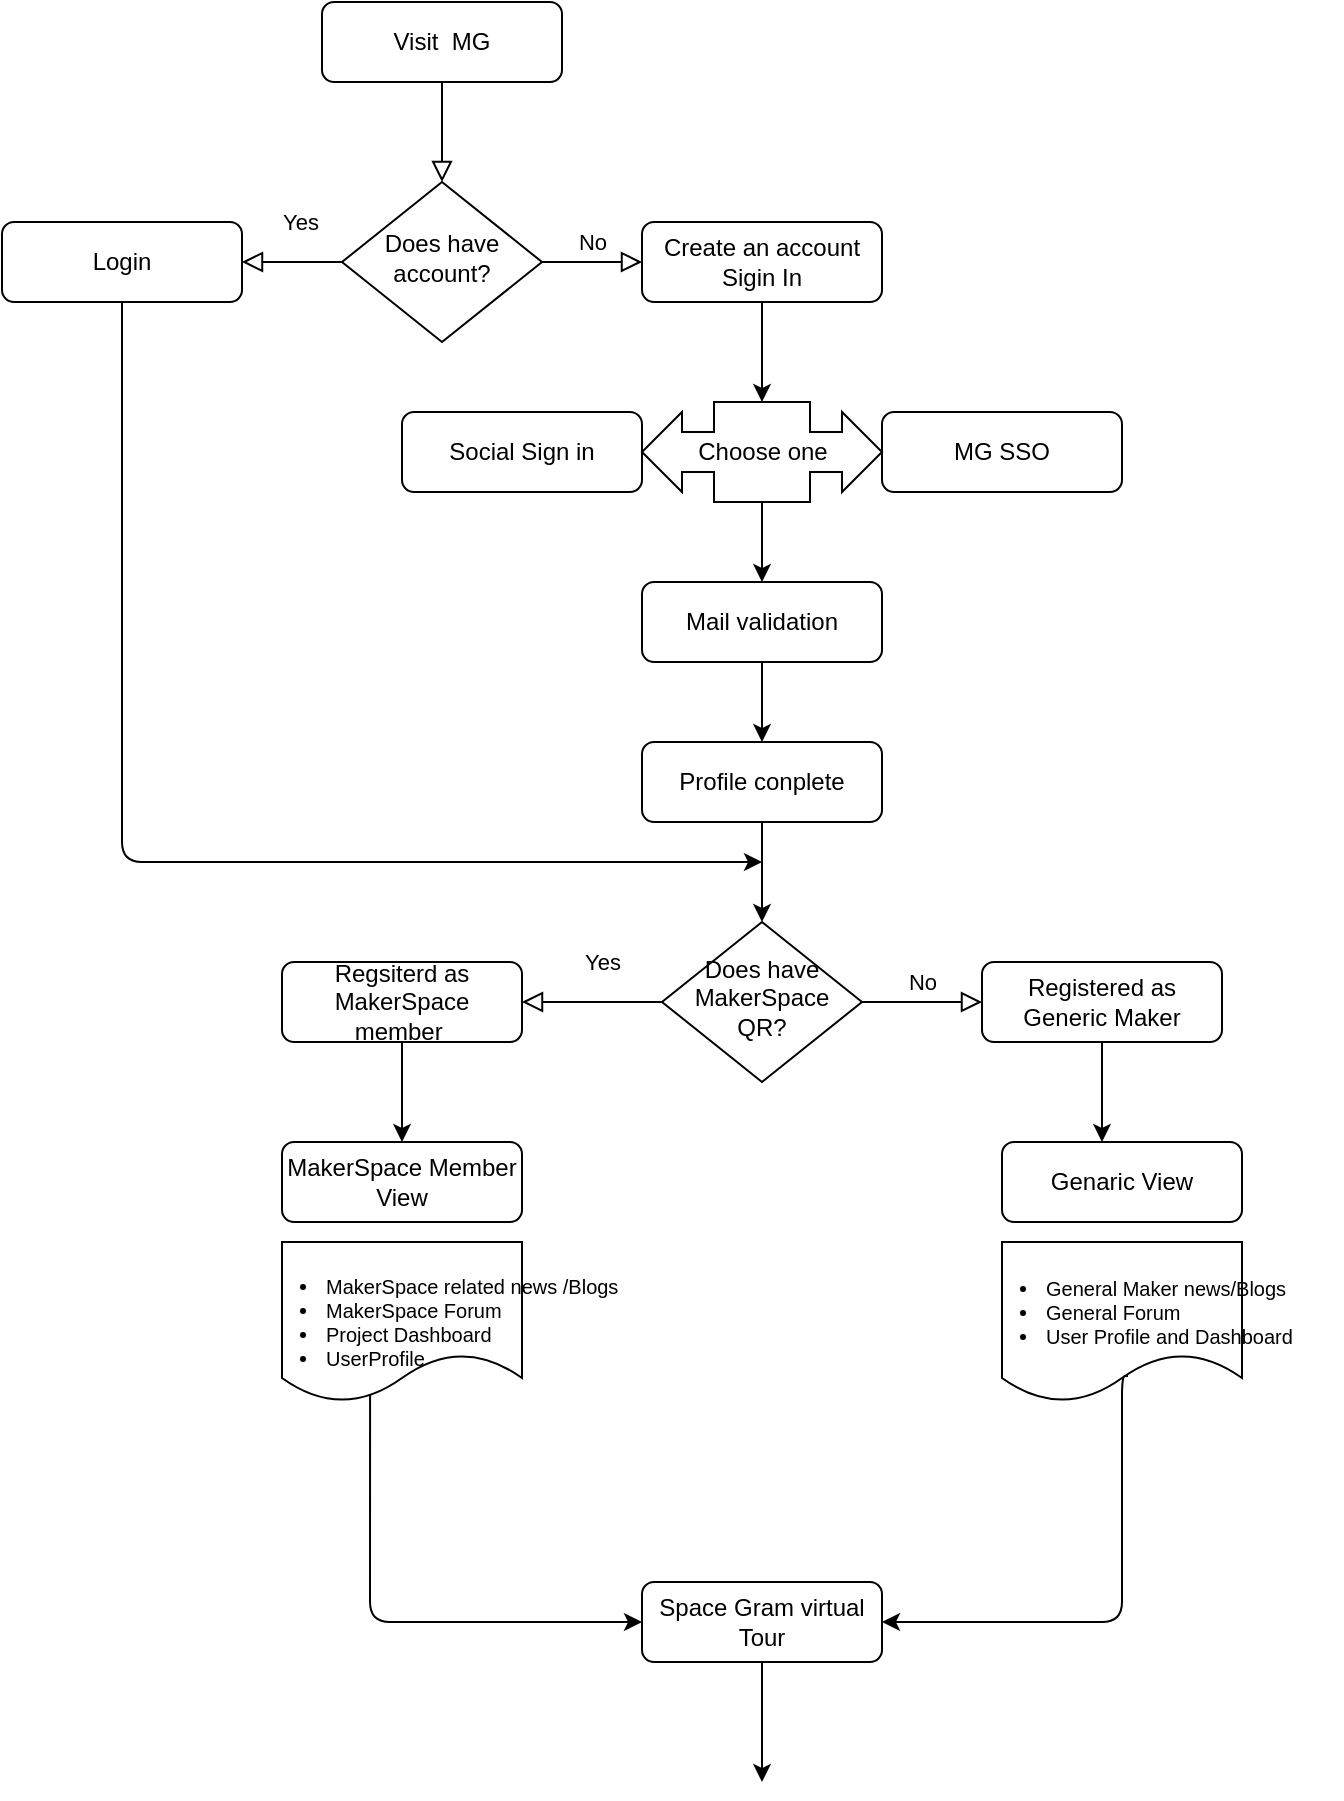 <mxfile version="12.8.4" type="github">
  <diagram id="C5RBs43oDa-KdzZeNtuy" name="Page-1">
    <mxGraphModel dx="854" dy="457" grid="1" gridSize="10" guides="1" tooltips="1" connect="1" arrows="1" fold="1" page="1" pageScale="1" pageWidth="827" pageHeight="1169" math="0" shadow="0">
      <root>
        <mxCell id="WIyWlLk6GJQsqaUBKTNV-0" />
        <mxCell id="WIyWlLk6GJQsqaUBKTNV-1" parent="WIyWlLk6GJQsqaUBKTNV-0" />
        <mxCell id="WIyWlLk6GJQsqaUBKTNV-2" value="" style="rounded=0;html=1;jettySize=auto;orthogonalLoop=1;fontSize=11;endArrow=block;endFill=0;endSize=8;strokeWidth=1;shadow=0;labelBackgroundColor=none;edgeStyle=orthogonalEdgeStyle;" parent="WIyWlLk6GJQsqaUBKTNV-1" source="WIyWlLk6GJQsqaUBKTNV-3" target="WIyWlLk6GJQsqaUBKTNV-6" edge="1">
          <mxGeometry relative="1" as="geometry" />
        </mxCell>
        <mxCell id="WIyWlLk6GJQsqaUBKTNV-3" value="Visit&amp;nbsp; MG" style="rounded=1;whiteSpace=wrap;html=1;fontSize=12;glass=0;strokeWidth=1;shadow=0;" parent="WIyWlLk6GJQsqaUBKTNV-1" vertex="1">
          <mxGeometry x="360" y="20" width="120" height="40" as="geometry" />
        </mxCell>
        <mxCell id="WIyWlLk6GJQsqaUBKTNV-4" value="Yes" style="rounded=0;html=1;jettySize=auto;orthogonalLoop=1;fontSize=11;endArrow=block;endFill=0;endSize=8;strokeWidth=1;shadow=0;labelBackgroundColor=none;edgeStyle=orthogonalEdgeStyle;" parent="WIyWlLk6GJQsqaUBKTNV-1" source="WIyWlLk6GJQsqaUBKTNV-6" edge="1">
          <mxGeometry x="-0.143" y="-20" relative="1" as="geometry">
            <mxPoint as="offset" />
            <mxPoint x="320" y="150" as="targetPoint" />
          </mxGeometry>
        </mxCell>
        <mxCell id="WIyWlLk6GJQsqaUBKTNV-5" value="No" style="edgeStyle=orthogonalEdgeStyle;rounded=0;html=1;jettySize=auto;orthogonalLoop=1;fontSize=11;endArrow=block;endFill=0;endSize=8;strokeWidth=1;shadow=0;labelBackgroundColor=none;" parent="WIyWlLk6GJQsqaUBKTNV-1" source="WIyWlLk6GJQsqaUBKTNV-6" target="WIyWlLk6GJQsqaUBKTNV-7" edge="1">
          <mxGeometry y="10" relative="1" as="geometry">
            <mxPoint as="offset" />
          </mxGeometry>
        </mxCell>
        <mxCell id="WIyWlLk6GJQsqaUBKTNV-6" value="Does have account?" style="rhombus;whiteSpace=wrap;html=1;shadow=0;fontFamily=Helvetica;fontSize=12;align=center;strokeWidth=1;spacing=6;spacingTop=-4;" parent="WIyWlLk6GJQsqaUBKTNV-1" vertex="1">
          <mxGeometry x="370" y="110" width="100" height="80" as="geometry" />
        </mxCell>
        <mxCell id="WIyWlLk6GJQsqaUBKTNV-7" value="Create an account&lt;br&gt;Sigin In" style="rounded=1;whiteSpace=wrap;html=1;fontSize=12;glass=0;strokeWidth=1;shadow=0;" parent="WIyWlLk6GJQsqaUBKTNV-1" vertex="1">
          <mxGeometry x="520" y="130" width="120" height="40" as="geometry" />
        </mxCell>
        <mxCell id="WIyWlLk6GJQsqaUBKTNV-11" value="MG SSO" style="rounded=1;whiteSpace=wrap;html=1;fontSize=12;glass=0;strokeWidth=1;shadow=0;" parent="WIyWlLk6GJQsqaUBKTNV-1" vertex="1">
          <mxGeometry x="640" y="225" width="120" height="40" as="geometry" />
        </mxCell>
        <mxCell id="CtNfRM9guJdIvLmf_Omx-0" value="" style="endArrow=classic;html=1;exitX=0.5;exitY=1;exitDx=0;exitDy=0;" parent="WIyWlLk6GJQsqaUBKTNV-1" source="WIyWlLk6GJQsqaUBKTNV-7" edge="1">
          <mxGeometry width="50" height="50" relative="1" as="geometry">
            <mxPoint x="580" y="180" as="sourcePoint" />
            <mxPoint x="580" y="220" as="targetPoint" />
          </mxGeometry>
        </mxCell>
        <mxCell id="iPSKqYX2YNfqsW9dUvsd-0" value="Social Sign in" style="rounded=1;whiteSpace=wrap;html=1;fontSize=12;glass=0;strokeWidth=1;shadow=0;" vertex="1" parent="WIyWlLk6GJQsqaUBKTNV-1">
          <mxGeometry x="400" y="225" width="120" height="40" as="geometry" />
        </mxCell>
        <mxCell id="iPSKqYX2YNfqsW9dUvsd-5" value="Choose one" style="html=1;shadow=0;dashed=0;align=center;verticalAlign=middle;shape=mxgraph.arrows2.calloutDoubleArrow;dy=10;dx=20;notch=24;arrowHead=10;" vertex="1" parent="WIyWlLk6GJQsqaUBKTNV-1">
          <mxGeometry x="520" y="220" width="120" height="50" as="geometry" />
        </mxCell>
        <mxCell id="iPSKqYX2YNfqsW9dUvsd-6" value="" style="endArrow=classic;html=1;exitX=0.5;exitY=1;exitDx=0;exitDy=0;exitPerimeter=0;" edge="1" parent="WIyWlLk6GJQsqaUBKTNV-1" source="iPSKqYX2YNfqsW9dUvsd-5">
          <mxGeometry width="50" height="50" relative="1" as="geometry">
            <mxPoint x="560" y="330" as="sourcePoint" />
            <mxPoint x="580" y="310" as="targetPoint" />
          </mxGeometry>
        </mxCell>
        <mxCell id="iPSKqYX2YNfqsW9dUvsd-8" value="Mail validation" style="rounded=1;whiteSpace=wrap;html=1;fontSize=12;glass=0;strokeWidth=1;shadow=0;" vertex="1" parent="WIyWlLk6GJQsqaUBKTNV-1">
          <mxGeometry x="520" y="310" width="120" height="40" as="geometry" />
        </mxCell>
        <mxCell id="iPSKqYX2YNfqsW9dUvsd-12" value="" style="edgeStyle=orthogonalEdgeStyle;rounded=0;orthogonalLoop=1;jettySize=auto;html=1;entryX=0.5;entryY=0;entryDx=0;entryDy=0;exitX=0.5;exitY=1;exitDx=0;exitDy=0;" edge="1" parent="WIyWlLk6GJQsqaUBKTNV-1" source="iPSKqYX2YNfqsW9dUvsd-8" target="iPSKqYX2YNfqsW9dUvsd-9">
          <mxGeometry relative="1" as="geometry">
            <mxPoint x="540" y="370" as="sourcePoint" />
          </mxGeometry>
        </mxCell>
        <mxCell id="iPSKqYX2YNfqsW9dUvsd-9" value="Profile conplete" style="rounded=1;whiteSpace=wrap;html=1;fontSize=12;glass=0;strokeWidth=1;shadow=0;" vertex="1" parent="WIyWlLk6GJQsqaUBKTNV-1">
          <mxGeometry x="520" y="390" width="120" height="40" as="geometry" />
        </mxCell>
        <mxCell id="iPSKqYX2YNfqsW9dUvsd-20" value="" style="endArrow=classic;html=1;exitX=0.5;exitY=1;exitDx=0;exitDy=0;entryX=0.5;entryY=0;entryDx=0;entryDy=0;" edge="1" parent="WIyWlLk6GJQsqaUBKTNV-1" source="iPSKqYX2YNfqsW9dUvsd-9">
          <mxGeometry width="50" height="50" relative="1" as="geometry">
            <mxPoint x="590" y="180" as="sourcePoint" />
            <mxPoint x="580" y="480" as="targetPoint" />
          </mxGeometry>
        </mxCell>
        <mxCell id="iPSKqYX2YNfqsW9dUvsd-21" value="Does have MakerSpace QR?" style="rhombus;whiteSpace=wrap;html=1;shadow=0;fontFamily=Helvetica;fontSize=12;align=center;strokeWidth=1;spacing=6;spacingTop=-4;" vertex="1" parent="WIyWlLk6GJQsqaUBKTNV-1">
          <mxGeometry x="530" y="480" width="100" height="80" as="geometry" />
        </mxCell>
        <mxCell id="iPSKqYX2YNfqsW9dUvsd-22" value="No" style="edgeStyle=orthogonalEdgeStyle;rounded=0;html=1;jettySize=auto;orthogonalLoop=1;fontSize=11;endArrow=block;endFill=0;endSize=8;strokeWidth=1;shadow=0;labelBackgroundColor=none;exitX=1;exitY=0.5;exitDx=0;exitDy=0;" edge="1" parent="WIyWlLk6GJQsqaUBKTNV-1" source="iPSKqYX2YNfqsW9dUvsd-21">
          <mxGeometry y="10" relative="1" as="geometry">
            <mxPoint as="offset" />
            <mxPoint x="480" y="160" as="sourcePoint" />
            <mxPoint x="690" y="520" as="targetPoint" />
            <Array as="points">
              <mxPoint x="660" y="520" />
              <mxPoint x="660" y="520" />
            </Array>
          </mxGeometry>
        </mxCell>
        <mxCell id="iPSKqYX2YNfqsW9dUvsd-23" value="Yes" style="rounded=0;html=1;jettySize=auto;orthogonalLoop=1;fontSize=11;endArrow=block;endFill=0;endSize=8;strokeWidth=1;shadow=0;labelBackgroundColor=none;edgeStyle=orthogonalEdgeStyle;exitX=0;exitY=0.5;exitDx=0;exitDy=0;" edge="1" parent="WIyWlLk6GJQsqaUBKTNV-1" source="iPSKqYX2YNfqsW9dUvsd-21">
          <mxGeometry x="-0.143" y="-20" relative="1" as="geometry">
            <mxPoint as="offset" />
            <mxPoint x="380" y="160" as="sourcePoint" />
            <mxPoint x="460" y="520" as="targetPoint" />
          </mxGeometry>
        </mxCell>
        <mxCell id="iPSKqYX2YNfqsW9dUvsd-24" value="Login" style="rounded=1;whiteSpace=wrap;html=1;fontSize=12;glass=0;strokeWidth=1;shadow=0;" vertex="1" parent="WIyWlLk6GJQsqaUBKTNV-1">
          <mxGeometry x="200" y="130" width="120" height="40" as="geometry" />
        </mxCell>
        <mxCell id="iPSKqYX2YNfqsW9dUvsd-25" value="Regsiterd as MakerSpace member&amp;nbsp;" style="rounded=1;whiteSpace=wrap;html=1;fontSize=12;glass=0;strokeWidth=1;shadow=0;" vertex="1" parent="WIyWlLk6GJQsqaUBKTNV-1">
          <mxGeometry x="340" y="500" width="120" height="40" as="geometry" />
        </mxCell>
        <mxCell id="iPSKqYX2YNfqsW9dUvsd-26" value="Registered as Generic Maker" style="rounded=1;whiteSpace=wrap;html=1;fontSize=12;glass=0;strokeWidth=1;shadow=0;" vertex="1" parent="WIyWlLk6GJQsqaUBKTNV-1">
          <mxGeometry x="690" y="500" width="120" height="40" as="geometry" />
        </mxCell>
        <mxCell id="iPSKqYX2YNfqsW9dUvsd-28" value="" style="endArrow=classic;html=1;exitX=0.5;exitY=1;exitDx=0;exitDy=0;" edge="1" parent="WIyWlLk6GJQsqaUBKTNV-1" source="iPSKqYX2YNfqsW9dUvsd-25">
          <mxGeometry width="50" height="50" relative="1" as="geometry">
            <mxPoint x="389" y="540" as="sourcePoint" />
            <mxPoint x="400" y="590" as="targetPoint" />
          </mxGeometry>
        </mxCell>
        <mxCell id="iPSKqYX2YNfqsW9dUvsd-29" value="" style="endArrow=classic;html=1;exitX=0.5;exitY=1;exitDx=0;exitDy=0;" edge="1" parent="WIyWlLk6GJQsqaUBKTNV-1" source="iPSKqYX2YNfqsW9dUvsd-26">
          <mxGeometry width="50" height="50" relative="1" as="geometry">
            <mxPoint x="410" y="550" as="sourcePoint" />
            <mxPoint x="750" y="590" as="targetPoint" />
          </mxGeometry>
        </mxCell>
        <mxCell id="iPSKqYX2YNfqsW9dUvsd-30" value="MakerSpace Member View" style="rounded=1;whiteSpace=wrap;html=1;fontSize=12;glass=0;strokeWidth=1;shadow=0;" vertex="1" parent="WIyWlLk6GJQsqaUBKTNV-1">
          <mxGeometry x="340" y="590" width="120" height="40" as="geometry" />
        </mxCell>
        <mxCell id="iPSKqYX2YNfqsW9dUvsd-31" value="Genaric View" style="rounded=1;whiteSpace=wrap;html=1;fontSize=12;glass=0;strokeWidth=1;shadow=0;" vertex="1" parent="WIyWlLk6GJQsqaUBKTNV-1">
          <mxGeometry x="700" y="590" width="120" height="40" as="geometry" />
        </mxCell>
        <mxCell id="iPSKqYX2YNfqsW9dUvsd-32" value="" style="endArrow=classic;html=1;" edge="1" parent="WIyWlLk6GJQsqaUBKTNV-1" source="iPSKqYX2YNfqsW9dUvsd-24">
          <mxGeometry width="50" height="50" relative="1" as="geometry">
            <mxPoint x="260" y="173" as="sourcePoint" />
            <mxPoint x="580" y="450" as="targetPoint" />
            <Array as="points">
              <mxPoint x="260" y="450" />
            </Array>
          </mxGeometry>
        </mxCell>
        <mxCell id="iPSKqYX2YNfqsW9dUvsd-39" value="" style="shape=document;whiteSpace=wrap;html=1;boundedLbl=1;" vertex="1" parent="WIyWlLk6GJQsqaUBKTNV-1">
          <mxGeometry x="340" y="640" width="120" height="80" as="geometry" />
        </mxCell>
        <mxCell id="iPSKqYX2YNfqsW9dUvsd-40" value="" style="shape=document;whiteSpace=wrap;html=1;boundedLbl=1;" vertex="1" parent="WIyWlLk6GJQsqaUBKTNV-1">
          <mxGeometry x="700" y="640" width="120" height="80" as="geometry" />
        </mxCell>
        <mxCell id="iPSKqYX2YNfqsW9dUvsd-43" value="&lt;ul style=&quot;font-size: 10px;&quot;&gt;&lt;li style=&quot;font-size: 10px;&quot;&gt;MakerSpace related news /Blogs&lt;/li&gt;&lt;li style=&quot;font-size: 10px;&quot;&gt;MakerSpace Forum&lt;/li&gt;&lt;li style=&quot;font-size: 10px;&quot;&gt;Project Dashboard&lt;/li&gt;&lt;li style=&quot;font-size: 10px;&quot;&gt;UserProfile&lt;/li&gt;&lt;/ul&gt;" style="text;html=1;strokeColor=none;fillColor=none;align=left;verticalAlign=middle;whiteSpace=wrap;rounded=0;fontSize=10;" vertex="1" parent="WIyWlLk6GJQsqaUBKTNV-1">
          <mxGeometry x="320" y="605" width="190" height="150" as="geometry" />
        </mxCell>
        <mxCell id="iPSKqYX2YNfqsW9dUvsd-44" value="&lt;ul style=&quot;font-size: 10px&quot;&gt;&lt;li style=&quot;font-size: 10px&quot;&gt;General Maker news/Blogs&lt;/li&gt;&lt;li style=&quot;font-size: 10px&quot;&gt;General Forum&lt;/li&gt;&lt;li style=&quot;font-size: 10px&quot;&gt;User Profile and Dashboard&lt;/li&gt;&lt;/ul&gt;" style="text;html=1;strokeColor=none;fillColor=none;align=left;verticalAlign=middle;whiteSpace=wrap;rounded=0;fontSize=10;" vertex="1" parent="WIyWlLk6GJQsqaUBKTNV-1">
          <mxGeometry x="680" y="600" width="190" height="150" as="geometry" />
        </mxCell>
        <mxCell id="iPSKqYX2YNfqsW9dUvsd-46" value="Space Gram virtual Tour" style="rounded=1;whiteSpace=wrap;html=1;fontSize=12;glass=0;strokeWidth=1;shadow=0;" vertex="1" parent="WIyWlLk6GJQsqaUBKTNV-1">
          <mxGeometry x="520" y="810" width="120" height="40" as="geometry" />
        </mxCell>
        <mxCell id="iPSKqYX2YNfqsW9dUvsd-51" value="" style="edgeStyle=segmentEdgeStyle;endArrow=classic;html=1;fontSize=10;entryX=0;entryY=0.5;entryDx=0;entryDy=0;exitX=0.367;exitY=0.95;exitDx=0;exitDy=0;exitPerimeter=0;" edge="1" parent="WIyWlLk6GJQsqaUBKTNV-1" source="iPSKqYX2YNfqsW9dUvsd-39" target="iPSKqYX2YNfqsW9dUvsd-46">
          <mxGeometry width="50" height="50" relative="1" as="geometry">
            <mxPoint x="380" y="820" as="sourcePoint" />
            <mxPoint x="430" y="770" as="targetPoint" />
            <Array as="points">
              <mxPoint x="384" y="830" />
            </Array>
          </mxGeometry>
        </mxCell>
        <mxCell id="iPSKqYX2YNfqsW9dUvsd-54" value="" style="edgeStyle=segmentEdgeStyle;endArrow=classic;html=1;fontSize=10;entryX=1;entryY=0.5;entryDx=0;entryDy=0;exitX=0.525;exitY=0.838;exitDx=0;exitDy=0;exitPerimeter=0;" edge="1" parent="WIyWlLk6GJQsqaUBKTNV-1" source="iPSKqYX2YNfqsW9dUvsd-40" target="iPSKqYX2YNfqsW9dUvsd-46">
          <mxGeometry width="50" height="50" relative="1" as="geometry">
            <mxPoint x="610" y="870" as="sourcePoint" />
            <mxPoint x="580" y="1000" as="targetPoint" />
            <Array as="points">
              <mxPoint x="760" y="707" />
              <mxPoint x="760" y="830" />
            </Array>
          </mxGeometry>
        </mxCell>
        <mxCell id="iPSKqYX2YNfqsW9dUvsd-56" value="" style="endArrow=classic;html=1;fontSize=10;exitX=0.5;exitY=1;exitDx=0;exitDy=0;" edge="1" parent="WIyWlLk6GJQsqaUBKTNV-1" source="iPSKqYX2YNfqsW9dUvsd-46">
          <mxGeometry width="50" height="50" relative="1" as="geometry">
            <mxPoint x="550" y="900" as="sourcePoint" />
            <mxPoint x="580" y="910" as="targetPoint" />
          </mxGeometry>
        </mxCell>
      </root>
    </mxGraphModel>
  </diagram>
</mxfile>
